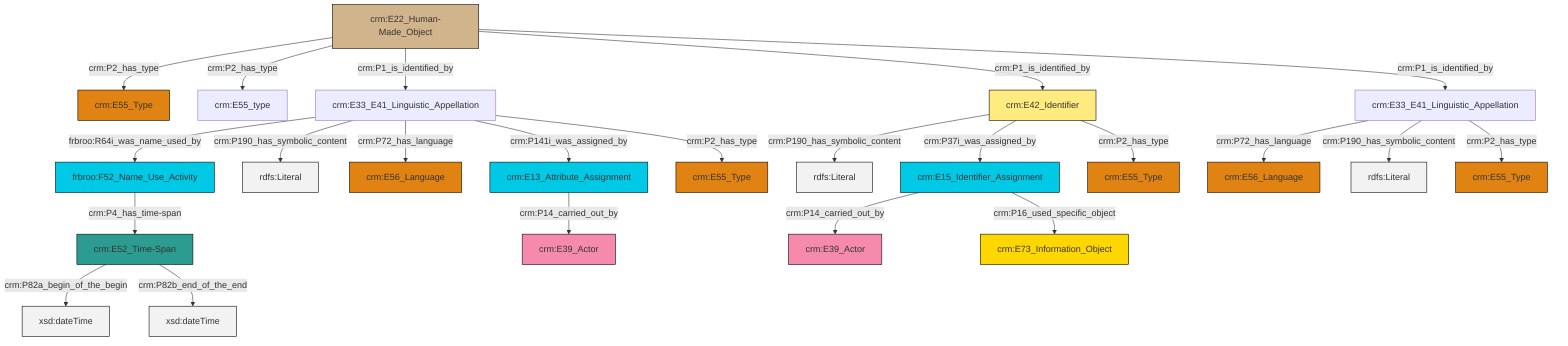 graph TD
classDef Literal fill:#f2f2f2,stroke:#000000;
classDef CRM_Entity fill:#FFFFFF,stroke:#000000;
classDef Temporal_Entity fill:#00C9E6, stroke:#000000;
classDef Type fill:#E18312, stroke:#000000;
classDef Time-Span fill:#2C9C91, stroke:#000000;
classDef Appellation fill:#FFEB7F, stroke:#000000;
classDef Place fill:#008836, stroke:#000000;
classDef Persistent_Item fill:#B266B2, stroke:#000000;
classDef Conceptual_Object fill:#FFD700, stroke:#000000;
classDef Physical_Thing fill:#D2B48C, stroke:#000000;
classDef Actor fill:#f58aad, stroke:#000000;
classDef PC_Classes fill:#4ce600, stroke:#000000;
classDef Multi fill:#cccccc,stroke:#000000;

0["crm:E22_Human-Made_Object"]:::Physical_Thing -->|crm:P2_has_type| 1["crm:E55_Type"]:::Type
4["crm:E15_Identifier_Assignment"]:::Temporal_Entity -->|crm:P14_carried_out_by| 5["crm:E39_Actor"]:::Actor
8["crm:E33_E41_Linguistic_Appellation"]:::Default -->|frbroo:R64i_was_name_used_by| 2["frbroo:F52_Name_Use_Activity"]:::Temporal_Entity
8["crm:E33_E41_Linguistic_Appellation"]:::Default -->|crm:P190_has_symbolic_content| 10[rdfs:Literal]:::Literal
13["crm:E42_Identifier"]:::Appellation -->|crm:P190_has_symbolic_content| 14[rdfs:Literal]:::Literal
4["crm:E15_Identifier_Assignment"]:::Temporal_Entity -->|crm:P16_used_specific_object| 15["crm:E73_Information_Object"]:::Conceptual_Object
11["crm:E13_Attribute_Assignment"]:::Temporal_Entity -->|crm:P14_carried_out_by| 6["crm:E39_Actor"]:::Actor
2["frbroo:F52_Name_Use_Activity"]:::Temporal_Entity -->|crm:P4_has_time-span| 20["crm:E52_Time-Span"]:::Time-Span
8["crm:E33_E41_Linguistic_Appellation"]:::Default -->|crm:P72_has_language| 21["crm:E56_Language"]:::Type
0["crm:E22_Human-Made_Object"]:::Physical_Thing -->|crm:P2_has_type| 22["crm:E55_type"]:::Default
23["crm:E33_E41_Linguistic_Appellation"]:::Default -->|crm:P72_has_language| 18["crm:E56_Language"]:::Type
0["crm:E22_Human-Made_Object"]:::Physical_Thing -->|crm:P1_is_identified_by| 8["crm:E33_E41_Linguistic_Appellation"]:::Default
13["crm:E42_Identifier"]:::Appellation -->|crm:P37i_was_assigned_by| 4["crm:E15_Identifier_Assignment"]:::Temporal_Entity
20["crm:E52_Time-Span"]:::Time-Span -->|crm:P82a_begin_of_the_begin| 25[xsd:dateTime]:::Literal
23["crm:E33_E41_Linguistic_Appellation"]:::Default -->|crm:P190_has_symbolic_content| 26[rdfs:Literal]:::Literal
8["crm:E33_E41_Linguistic_Appellation"]:::Default -->|crm:P141i_was_assigned_by| 11["crm:E13_Attribute_Assignment"]:::Temporal_Entity
8["crm:E33_E41_Linguistic_Appellation"]:::Default -->|crm:P2_has_type| 28["crm:E55_Type"]:::Type
20["crm:E52_Time-Span"]:::Time-Span -->|crm:P82b_end_of_the_end| 33[xsd:dateTime]:::Literal
13["crm:E42_Identifier"]:::Appellation -->|crm:P2_has_type| 34["crm:E55_Type"]:::Type
23["crm:E33_E41_Linguistic_Appellation"]:::Default -->|crm:P2_has_type| 16["crm:E55_Type"]:::Type
0["crm:E22_Human-Made_Object"]:::Physical_Thing -->|crm:P1_is_identified_by| 13["crm:E42_Identifier"]:::Appellation
0["crm:E22_Human-Made_Object"]:::Physical_Thing -->|crm:P1_is_identified_by| 23["crm:E33_E41_Linguistic_Appellation"]:::Default